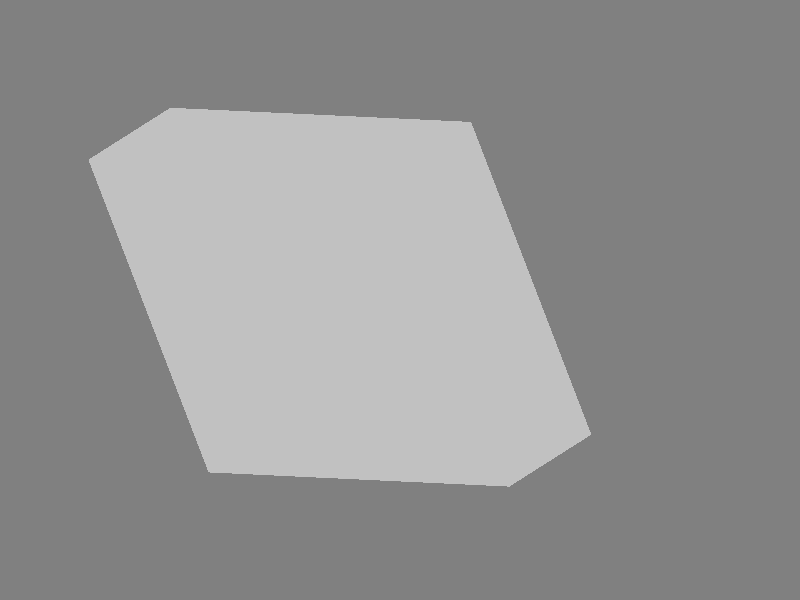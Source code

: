 #include "colors.inc"
#include "shapes.inc"
#include "textures.inc"
#include "glass.inc"

global_settings {
    assumed_gamma 2.2
    max_trace_level 5

    photons {
        count 20000
    }
}

#declare LIGHT_FADING_DIST = 20.0;

background { Gray50 }

light_source {
    < 50,  0, 0> color Gray60
    fade_distance LIGHT_FADING_DIST fade_power 2

    photons {
        reflection off
        refraction on
    }
}

light_source {
    < 40, 20, 20> color Gray60
    fade_distance LIGHT_FADING_DIST fade_power 2

    photons {
        reflection off
        refraction on
    }
}

light_source {
    < 40, -20, 20> color Gray60
    fade_distance LIGHT_FADING_DIST fade_power 2

    photons {
        reflection off
        refraction on
    }
}

light_source {
    < 0, 0, -40> color Gray80
    fade_distance LIGHT_FADING_DIST fade_power 2

    photons {
        reflection off
        refraction on
    }
}

plane {
    y, -30
    pigment { color Gray50 }
    finish { reflection 0.35}
}

//Place the camera
camera {
  orthographic
  sky <0,0,1>
  direction <-1,0,0>   //Don't change this  
  location  <6,2,1.5>  //Change this to move the camera to a different point
  look_at   <0.5,0.5,0.5>    //Change this to aim the camera at a different point
  right <-4/3,0,0>     //Don't change this
  angle 25
}

//Create a box that extends between the 2 specified points

#declare mycube = box {
  <0,0,0>  // one corner position <X1 Y1 Z1>
  <1,1,1>  // other corner position <X2 Y2 Z2>
  
	matrix< 1 , 0, 0,
			  0 , 1, 0,
			  0, -0.4, 1,
			  0 , 0, 0 >

	texture {

		pigment { Gray filter .98 }

		finish {
			phong 1 phong_size 0
			reflection 0.0
		}
	}

	interior {
		ior 1.0
		fade_color Gray
		fade_distance 10
		fade_power 1001
	}		

}

object { 	
	mycube 
}
sphere {
	 	 <0.391340149877,0.279403062907,0.582665288822>,0.05 texture {pigment { color Black } finish { phong 0.8 }} 
	 } 
 
sphere {
	 	 <0.158365036018,0.417576405352,0.339362815814>,0.05 texture {pigment { color Black } finish { phong 0.8 }} 
	 } 
 
sphere {
	 	 <0.867996710197,0.0989698823163,0.368249152446>,0.05 texture {pigment { color Black } finish { phong 0.8 }} 
	 } 
 
sphere {
	 	 <0.403326769657,0.779989659568,0.117343650963>,0.05 texture {pigment { color Black } finish { phong 0.8 }} 
	 } 
 
sphere {
	 	 <0.310202474113,0.00624769919982,0.240827226579>,0.05 texture {pigment { color Black } finish { phong 0.8 }} 
	 } 
 
sphere {
	 	 <0.814847663247,0.092932662443,0.517809423051>,0.05 texture {pigment { color Black } finish { phong 0.8 }} 
	 } 
 
sphere {
	 	 <0.516831313265,0.691721102596,0.50076471031>,0.05 texture {pigment { color Black } finish { phong 0.8 }} 
	 } 
 
sphere {
	 	 <0.642976705629,0.119225470465,0.862079807269>,0.05 texture {pigment { color Black } finish { phong 0.8 }} 
	 } 
 
sphere {
	 	 <0.159914308004,-0.169889035695,0.754026524907>,0.05 texture {pigment { color Black } finish { phong 0.8 }} 
	 } 
 
sphere {
	 	 <0.124515475705,0.129047871118,0.476040401696>,0.05 texture {pigment { color Black } finish { phong 0.8 }} 
	 } 
 
sphere {
	 	 <0.150432761179,0.418026266413,0.653719972685>,0.05 texture {pigment { color Black } finish { phong 0.8 }} 
	 } 
 
sphere {
	 	 <0.44896879902,0.274418007218,0.727019540617>,0.05 texture {pigment { color Black } finish { phong 0.8 }} 
	 } 
 
sphere {
	 	 <0.633754559011,0.00596261857141,0.732980565154>,0.05 texture {pigment { color Black } finish { phong 0.8 }} 
	 } 
 
sphere {
	 	 <0.601942628534,0.35379996227,0.420389985393>,0.05 texture {pigment { color Black } finish { phong 0.8 }} 
	 } 
 
sphere {
	 	 <0.205740053904,0.263889565804,0.213234071709>,0.05 texture {pigment { color Black } finish { phong 0.8 }} 
	 } 
 
sphere {
	 	 <0.905904217601,0.171366121244,0.501660296255>,0.05 texture {pigment { color Black } finish { phong 0.8 }} 
	 } 
 
sphere {
	 	 <0.561132323437,-0.10229443279,0.693414794826>,0.05 texture {pigment { color Black } finish { phong 0.8 }} 
	 } 
 
sphere {
	 	 <0.269547680916,0.432384000809,0.164763066597>,0.05 texture {pigment { color Black } finish { phong 0.8 }} 
	 } 
 
sphere {
	 	 <0.767853240281,0.0301959877399,0.527881966728>,0.05 texture {pigment { color Black } finish { phong 0.8 }} 
	 } 
 
sphere {
	 	 <0.555988906139,-0.118265257451,0.551969406827>,0.05 texture {pigment { color Black } finish { phong 0.8 }} 
	 } 
 
sphere {
	 	 <0.581272748015,0.369632428926,0.474957683263>,0.05 texture {pigment { color Black } finish { phong 0.8 }} 
	 } 
 
sphere {
	 	 <0.229593108463,-0.188115351613,0.838940116431>,0.05 texture {pigment { color Black } finish { phong 0.8 }} 
	 } 
 
sphere {
	 	 <0.448984316453,0.125379922528,0.189457578352>,0.05 texture {pigment { color Black } finish { phong 0.8 }} 
	 } 
 
sphere {
	 	 <0.119631105341,-0.139497280361,0.81556340967>,0.05 texture {pigment { color Black } finish { phong 0.8 }} 
	 } 
 
sphere {
	 	 <0.585875662461,-0.0979530152822,0.651264460057>,0.05 texture {pigment { color Black } finish { phong 0.8 }} 
	 } 
 
sphere {
	 	 <0.316469260147,0.335783881938,0.847932132263>,0.05 texture {pigment { color Black } finish { phong 0.8 }} 
	 } 
 
sphere {
	 	 <0.757068755276,0.0571239884727,0.717900200249>,0.05 texture {pigment { color Black } finish { phong 0.8 }} 
	 } 
 
sphere {
	 	 <0.702359265821,0.0266670406416,0.190738374979>,0.05 texture {pigment { color Black } finish { phong 0.8 }} 
	 } 
 
sphere {
	 	 <0.145016118237,0.324745423518,0.796848503028>,0.05 texture {pigment { color Black } finish { phong 0.8 }} 
	 } 
 
sphere {
	 	 <0.260936689041,0.0934561033126,0.262479706617>,0.05 texture {pigment { color Black } finish { phong 0.8 }} 
	 } 
 
sphere {
	 	 <0.731585473112,0.363226154204,0.400484456411>,0.05 texture {pigment { color Black } finish { phong 0.8 }} 
	 } 
 
sphere {
	 	 <0.514110850249,0.323933213328,0.875795313475>,0.05 texture {pigment { color Black } finish { phong 0.8 }} 
	 } 
 
sphere {
	 	 <0.729789299496,0.257614142556,0.619765258879>,0.05 texture {pigment { color Black } finish { phong 0.8 }} 
	 } 
 
sphere {
	 	 <0.131203815355,0.463797063988,0.436631403601>,0.05 texture {pigment { color Black } finish { phong 0.8 }} 
	 } 
 
sphere {
	 	 <0.870257776271,0.342388041397,0.223344903908>,0.05 texture {pigment { color Black } finish { phong 0.8 }} 
	 } 
 
sphere {
	 	 <0.335082231302,-0.0848846298399,0.627171965615>,0.05 texture {pigment { color Black } finish { phong 0.8 }} 
	 } 
 
sphere {
	 	 <0.837372074807,0.420469198595,0.709126628068>,0.05 texture {pigment { color Black } finish { phong 0.8 }} 
	 } 
 
sphere {
	 	 <0.133809048008,-0.116373274522,0.654187221217>,0.05 texture {pigment { color Black } finish { phong 0.8 }} 
	 } 
 
sphere {
	 	 <0.639322141637,0.30268374589,0.575956046315>,0.05 texture {pigment { color Black } finish { phong 0.8 }} 
	 } 
 
sphere {
	 	 <0.479685951591,0.418919362727,0.336107000473>,0.05 texture {pigment { color Black } finish { phong 0.8 }} 
	 } 
 
sphere {
	 	 <0.538576698475,0.0388305868253,0.852301595601>,0.05 texture {pigment { color Black } finish { phong 0.8 }} 
	 } 
 
sphere {
	 	 <0.811363531542,0.794508209271,0.233543049664>,0.05 texture {pigment { color Black } finish { phong 0.8 }} 
	 } 
 
sphere {
	 	 <0.553672973433,0.519436474425,0.420491140853>,0.05 texture {pigment { color Black } finish { phong 0.8 }} 
	 } 
 
sphere {
	 	 <0.599053473735,-0.190861822777,0.653458801572>,0.05 texture {pigment { color Black } finish { phong 0.8 }} 
	 } 
 
sphere {
	 	 <0.651188598023,0.573895916818,0.798528799072>,0.05 texture {pigment { color Black } finish { phong 0.8 }} 
	 } 
 
sphere {
	 	 <0.132448430294,0.611847685387,0.575503155788>,0.05 texture {pigment { color Black } finish { phong 0.8 }} 
	 } 
 
sphere {
	 	 <0.796156925944,0.352562603886,0.500947317411>,0.05 texture {pigment { color Black } finish { phong 0.8 }} 
	 } 
 
sphere {
	 	 <0.825923198268,0.699199880502,0.128484045926>,0.05 texture {pigment { color Black } finish { phong 0.8 }} 
	 } 
 
sphere {
	 	 <0.595461804613,0.378352844105,0.43501098022>,0.05 texture {pigment { color Black } finish { phong 0.8 }} 
	 } 
 
sphere {
	 	 <0.161895716393,0.3051284008,0.676794656657>,0.05 texture {pigment { color Black } finish { phong 0.8 }} 
	 } 
 
sphere {
	 	 <0.298504328958,0.383984362671,0.522140531736>,0.05 texture {pigment { color Black } finish { phong 0.8 }} 
	 } 
 
sphere {
	 	 <0.524209316312,0.4947183033,0.245057913099>,0.05 texture {pigment { color Black } finish { phong 0.8 }} 
	 } 
 
sphere {
	 	 <0.772623575404,0.0763630122901,0.267935586762>,0.05 texture {pigment { color Black } finish { phong 0.8 }} 
	 } 
 
sphere {
	 	 <0.857680614974,0.461532844469,0.430477014756>,0.05 texture {pigment { color Black } finish { phong 0.8 }} 
	 } 
 
sphere {
	 	 <0.363989340635,0.732423369629,0.385936410687>,0.05 texture {pigment { color Black } finish { phong 0.8 }} 
	 } 
 
sphere {
	 	 <0.234184053657,-0.10375371103,0.876520051674>,0.05 texture {pigment { color Black } finish { phong 0.8 }} 
	 } 
 
sphere {
	 	 <0.479733301692,0.317827466239,0.179498590929>,0.05 texture {pigment { color Black } finish { phong 0.8 }} 
	 } 
 
sphere {
	 	 <0.647658133199,0.439080139036,0.526987833>,0.05 texture {pigment { color Black } finish { phong 0.8 }} 
	 } 
 
sphere {
	 	 <0.457335728457,0.398419516449,0.716779300034>,0.05 texture {pigment { color Black } finish { phong 0.8 }} 
	 } 
 
sphere {
	 	 <0.391045439849,0.0854174393517,0.604436499482>,0.05 texture {pigment { color Black } finish { phong 0.8 }} 
	 } 
 
